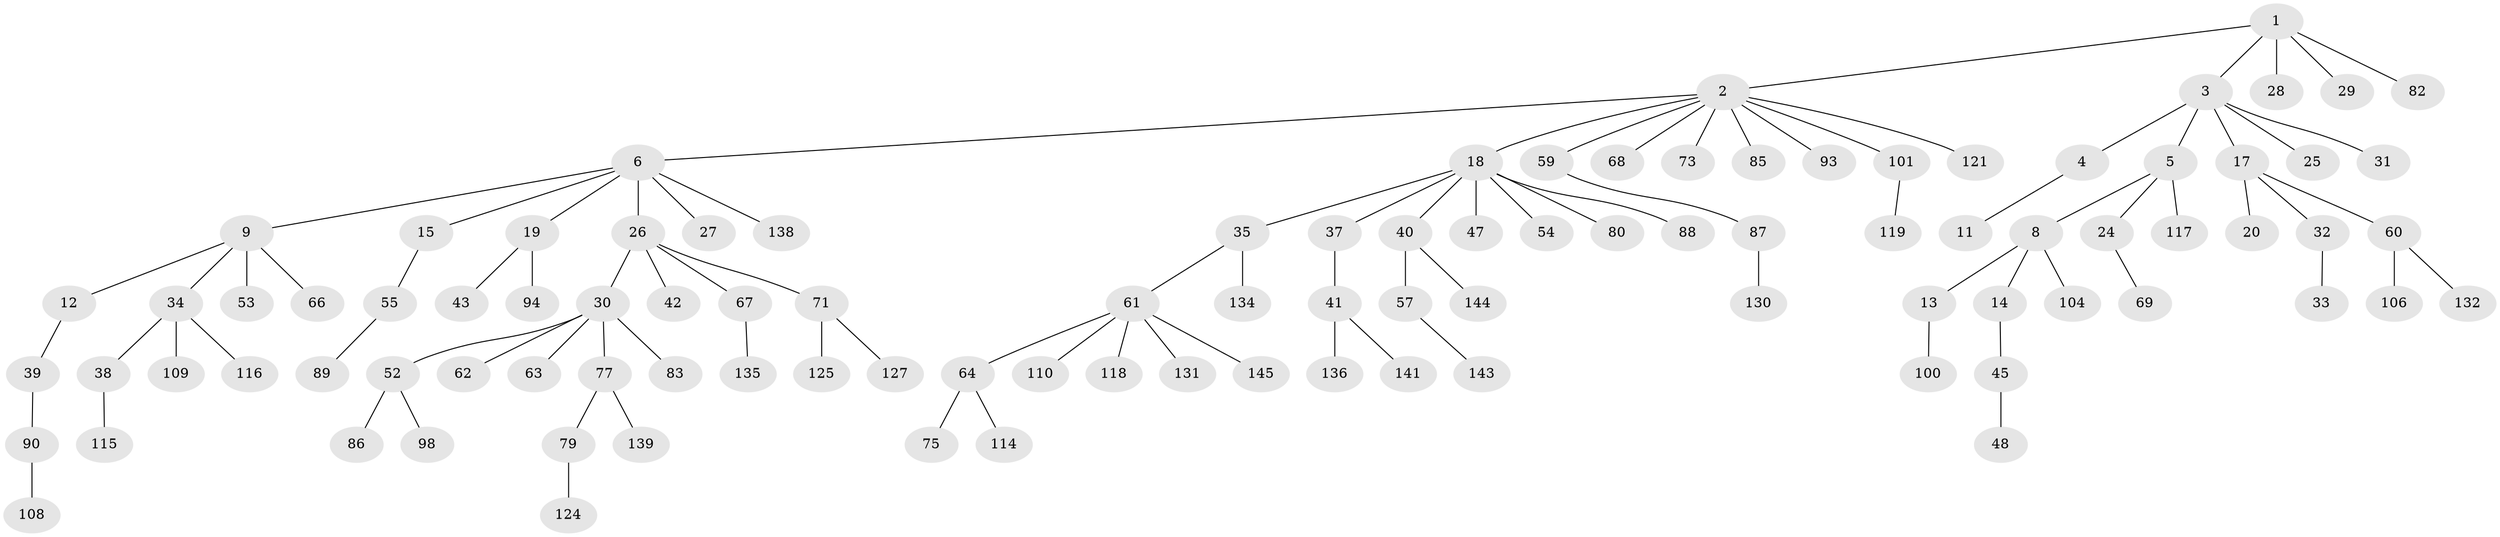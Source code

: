 // original degree distribution, {6: 0.0273972602739726, 9: 0.00684931506849315, 7: 0.0136986301369863, 3: 0.0958904109589041, 5: 0.0410958904109589, 2: 0.3150684931506849, 1: 0.4863013698630137, 4: 0.0136986301369863}
// Generated by graph-tools (version 1.1) at 2025/42/03/06/25 10:42:06]
// undirected, 100 vertices, 99 edges
graph export_dot {
graph [start="1"]
  node [color=gray90,style=filled];
  1 [super="+74"];
  2 [super="+10"];
  3 [super="+95"];
  4 [super="+46"];
  5 [super="+146"];
  6 [super="+7"];
  8 [super="+70"];
  9 [super="+16"];
  11;
  12;
  13;
  14 [super="+22"];
  15 [super="+51"];
  17 [super="+92"];
  18 [super="+23"];
  19 [super="+21"];
  20;
  24;
  25 [super="+96"];
  26 [super="+50"];
  27;
  28 [super="+58"];
  29;
  30 [super="+36"];
  31 [super="+65"];
  32 [super="+133"];
  33;
  34 [super="+76"];
  35 [super="+56"];
  37 [super="+44"];
  38 [super="+72"];
  39 [super="+140"];
  40;
  41 [super="+49"];
  42;
  43;
  45;
  47;
  48 [super="+91"];
  52;
  53;
  54 [super="+78"];
  55 [super="+84"];
  57 [super="+113"];
  59;
  60 [super="+99"];
  61 [super="+112"];
  62;
  63 [super="+103"];
  64;
  66 [super="+129"];
  67 [super="+123"];
  68 [super="+142"];
  69;
  71 [super="+102"];
  73;
  75 [super="+111"];
  77 [super="+81"];
  79 [super="+97"];
  80 [super="+128"];
  82;
  83;
  85;
  86 [super="+137"];
  87 [super="+107"];
  88;
  89 [super="+120"];
  90 [super="+105"];
  93;
  94;
  98;
  100;
  101;
  104;
  106;
  108;
  109;
  110;
  114;
  115;
  116;
  117 [super="+126"];
  118 [super="+122"];
  119;
  121;
  124;
  125;
  127;
  130;
  131;
  132;
  134;
  135;
  136;
  138;
  139;
  141;
  143;
  144;
  145;
  1 -- 2;
  1 -- 3;
  1 -- 28;
  1 -- 29;
  1 -- 82;
  2 -- 6;
  2 -- 18;
  2 -- 59;
  2 -- 73;
  2 -- 85;
  2 -- 93;
  2 -- 121;
  2 -- 68;
  2 -- 101;
  3 -- 4;
  3 -- 5;
  3 -- 17;
  3 -- 25;
  3 -- 31;
  4 -- 11;
  5 -- 8;
  5 -- 24;
  5 -- 117;
  6 -- 19;
  6 -- 26;
  6 -- 9;
  6 -- 138;
  6 -- 27;
  6 -- 15;
  8 -- 13;
  8 -- 14;
  8 -- 104;
  9 -- 12;
  9 -- 34;
  9 -- 53;
  9 -- 66;
  12 -- 39;
  13 -- 100;
  14 -- 45;
  15 -- 55;
  17 -- 20;
  17 -- 32;
  17 -- 60;
  18 -- 35;
  18 -- 54;
  18 -- 80;
  18 -- 37;
  18 -- 40;
  18 -- 88;
  18 -- 47;
  19 -- 94;
  19 -- 43;
  24 -- 69;
  26 -- 30;
  26 -- 42;
  26 -- 67;
  26 -- 71;
  30 -- 52;
  30 -- 62;
  30 -- 63;
  30 -- 83;
  30 -- 77;
  32 -- 33;
  34 -- 38;
  34 -- 109;
  34 -- 116;
  35 -- 61;
  35 -- 134;
  37 -- 41;
  38 -- 115;
  39 -- 90;
  40 -- 57;
  40 -- 144;
  41 -- 141;
  41 -- 136;
  45 -- 48;
  52 -- 86;
  52 -- 98;
  55 -- 89;
  57 -- 143;
  59 -- 87;
  60 -- 106;
  60 -- 132;
  61 -- 64;
  61 -- 110;
  61 -- 118;
  61 -- 131;
  61 -- 145;
  64 -- 75;
  64 -- 114;
  67 -- 135;
  71 -- 125;
  71 -- 127;
  77 -- 79;
  77 -- 139;
  79 -- 124;
  87 -- 130;
  90 -- 108;
  101 -- 119;
}
